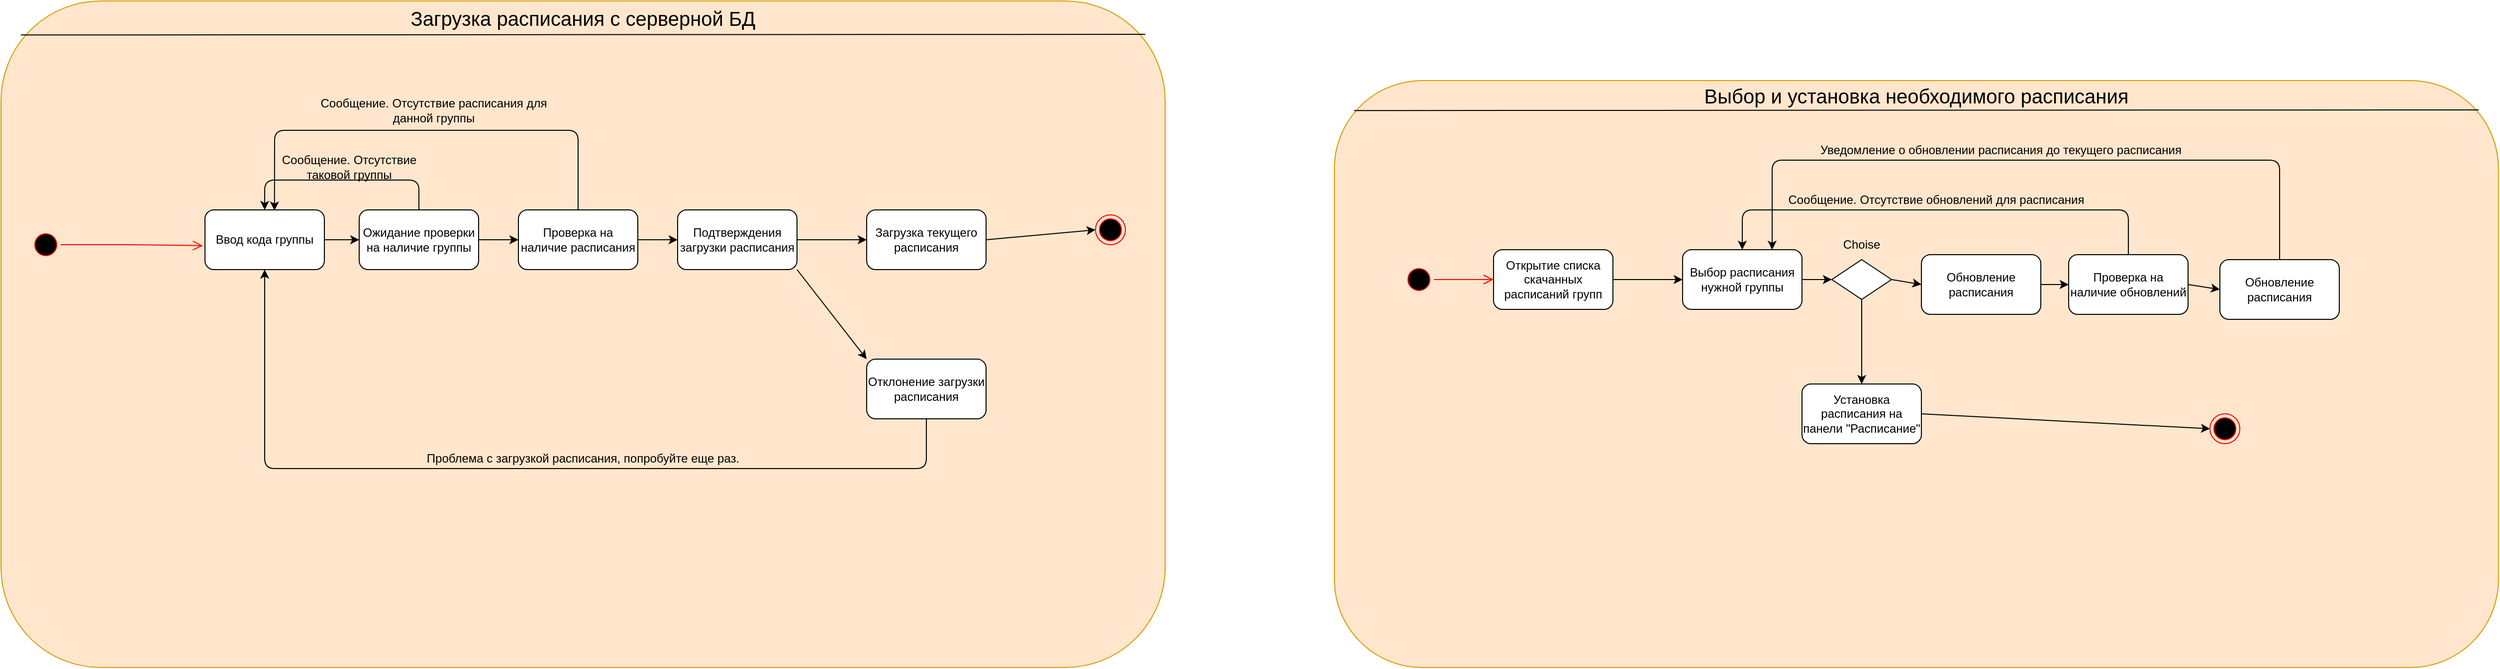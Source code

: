 <mxfile version="14.6.1" type="github">
  <diagram id="lJq0QXQkuV6c2PPlQ0H0" name="Page-1">
    <mxGraphModel dx="1730" dy="913" grid="1" gridSize="10" guides="1" tooltips="1" connect="1" arrows="1" fold="1" page="1" pageScale="1" pageWidth="1169" pageHeight="1654" math="0" shadow="0">
      <root>
        <mxCell id="0" />
        <mxCell id="1" parent="0" />
        <mxCell id="h9YeNLpK3dvK2HK4D-NS-40" value="" style="group" vertex="1" connectable="0" parent="1">
          <mxGeometry x="260" y="530" width="1170" height="670" as="geometry" />
        </mxCell>
        <mxCell id="h9YeNLpK3dvK2HK4D-NS-12" value="" style="group" vertex="1" connectable="0" parent="h9YeNLpK3dvK2HK4D-NS-40">
          <mxGeometry width="1170" height="670" as="geometry" />
        </mxCell>
        <mxCell id="33vNv-W3eEc7iZOF4a62-7" value="" style="rounded=1;whiteSpace=wrap;html=1;fillColor=#ffe6cc;strokeColor=#d79b00;" parent="h9YeNLpK3dvK2HK4D-NS-12" vertex="1">
          <mxGeometry width="1170" height="670" as="geometry" />
        </mxCell>
        <mxCell id="h9YeNLpK3dvK2HK4D-NS-10" value="" style="endArrow=none;html=1;exitX=0.017;exitY=0.051;exitDx=0;exitDy=0;exitPerimeter=0;entryX=0.983;entryY=0.05;entryDx=0;entryDy=0;entryPerimeter=0;" edge="1" parent="h9YeNLpK3dvK2HK4D-NS-12" source="33vNv-W3eEc7iZOF4a62-7" target="33vNv-W3eEc7iZOF4a62-7">
          <mxGeometry width="50" height="50" relative="1" as="geometry">
            <mxPoint x="480" y="158.983" as="sourcePoint" />
            <mxPoint x="530" y="102.203" as="targetPoint" />
          </mxGeometry>
        </mxCell>
        <mxCell id="h9YeNLpK3dvK2HK4D-NS-38" value="Сообщение. Отсутствие таковой группы" style="text;html=1;strokeColor=none;fillColor=none;align=center;verticalAlign=middle;whiteSpace=wrap;rounded=0;" vertex="1" parent="h9YeNLpK3dvK2HK4D-NS-12">
          <mxGeometry x="280" y="150.002" width="140" height="34.068" as="geometry" />
        </mxCell>
        <mxCell id="h9YeNLpK3dvK2HK4D-NS-41" value="Сообщение. Отсутствие расписания для данной группы" style="text;html=1;strokeColor=none;fillColor=none;align=center;verticalAlign=middle;whiteSpace=wrap;rounded=0;" vertex="1" parent="h9YeNLpK3dvK2HK4D-NS-12">
          <mxGeometry x="300" y="100" width="270" height="20" as="geometry" />
        </mxCell>
        <mxCell id="h9YeNLpK3dvK2HK4D-NS-42" value="Проблема с загрузкой расписания, попробуйте еще раз." style="text;html=1;strokeColor=none;fillColor=none;align=center;verticalAlign=middle;whiteSpace=wrap;rounded=0;" vertex="1" parent="h9YeNLpK3dvK2HK4D-NS-12">
          <mxGeometry x="370" y="450" width="430" height="20" as="geometry" />
        </mxCell>
        <mxCell id="h9YeNLpK3dvK2HK4D-NS-11" value="&lt;font style=&quot;font-size: 20px&quot;&gt;Загрузка расписания с серверной БД&lt;/font&gt;" style="text;html=1;strokeColor=none;fillColor=none;align=center;verticalAlign=middle;whiteSpace=wrap;rounded=0;" vertex="1" parent="h9YeNLpK3dvK2HK4D-NS-40">
          <mxGeometry x="165" width="840" height="34.068" as="geometry" />
        </mxCell>
        <mxCell id="33vNv-W3eEc7iZOF4a62-1" value="Проверка на наличие расписания" style="rounded=1;whiteSpace=wrap;html=1;" parent="1" vertex="1">
          <mxGeometry x="780" y="740" width="120" height="60" as="geometry" />
        </mxCell>
        <mxCell id="33vNv-W3eEc7iZOF4a62-2" value="Ожидание проверки на наличие группы" style="rounded=1;whiteSpace=wrap;html=1;" parent="1" vertex="1">
          <mxGeometry x="620" y="740" width="120" height="60" as="geometry" />
        </mxCell>
        <mxCell id="33vNv-W3eEc7iZOF4a62-3" value="Ввод кода группы" style="rounded=1;whiteSpace=wrap;html=1;" parent="1" vertex="1">
          <mxGeometry x="465" y="740" width="120" height="60" as="geometry" />
        </mxCell>
        <mxCell id="33vNv-W3eEc7iZOF4a62-4" value="" style="ellipse;html=1;shape=endState;fillColor=#000000;strokeColor=#ff0000;" parent="1" vertex="1">
          <mxGeometry x="1360" y="745" width="30" height="30" as="geometry" />
        </mxCell>
        <mxCell id="33vNv-W3eEc7iZOF4a62-5" value="" style="ellipse;html=1;shape=startState;fillColor=#000000;strokeColor=#ff0000;" parent="1" vertex="1">
          <mxGeometry x="290" y="760" width="30" height="30" as="geometry" />
        </mxCell>
        <mxCell id="33vNv-W3eEc7iZOF4a62-6" value="" style="edgeStyle=orthogonalEdgeStyle;html=1;verticalAlign=bottom;endArrow=open;endSize=8;strokeColor=#ff0000;exitX=1;exitY=0.5;exitDx=0;exitDy=0;entryX=-0.018;entryY=0.599;entryDx=0;entryDy=0;entryPerimeter=0;" parent="1" source="33vNv-W3eEc7iZOF4a62-5" target="33vNv-W3eEc7iZOF4a62-3" edge="1">
          <mxGeometry relative="1" as="geometry">
            <mxPoint x="600" y="500" as="targetPoint" />
            <Array as="points" />
          </mxGeometry>
        </mxCell>
        <mxCell id="33vNv-W3eEc7iZOF4a62-8" value="Отклонение загрузки расписания" style="rounded=1;whiteSpace=wrap;html=1;" parent="1" vertex="1">
          <mxGeometry x="1130" y="890" width="120" height="60" as="geometry" />
        </mxCell>
        <mxCell id="33vNv-W3eEc7iZOF4a62-9" value="Подтверждения загрузки расписания" style="rounded=1;whiteSpace=wrap;html=1;" parent="1" vertex="1">
          <mxGeometry x="940" y="740" width="120" height="60" as="geometry" />
        </mxCell>
        <mxCell id="33vNv-W3eEc7iZOF4a62-10" value="Загрузка текущего расписания" style="rounded=1;whiteSpace=wrap;html=1;" parent="1" vertex="1">
          <mxGeometry x="1130" y="740" width="120" height="60" as="geometry" />
        </mxCell>
        <mxCell id="h9YeNLpK3dvK2HK4D-NS-1" value="" style="endArrow=classic;html=1;exitX=1;exitY=0.5;exitDx=0;exitDy=0;entryX=0;entryY=0.5;entryDx=0;entryDy=0;" edge="1" parent="1" source="33vNv-W3eEc7iZOF4a62-3" target="33vNv-W3eEc7iZOF4a62-2">
          <mxGeometry width="50" height="50" relative="1" as="geometry">
            <mxPoint x="810" y="880" as="sourcePoint" />
            <mxPoint x="860" y="830" as="targetPoint" />
          </mxGeometry>
        </mxCell>
        <mxCell id="h9YeNLpK3dvK2HK4D-NS-2" value="" style="endArrow=classic;html=1;entryX=0;entryY=0.5;entryDx=0;entryDy=0;" edge="1" parent="1" target="33vNv-W3eEc7iZOF4a62-1">
          <mxGeometry width="50" height="50" relative="1" as="geometry">
            <mxPoint x="740" y="770" as="sourcePoint" />
            <mxPoint x="630" y="780" as="targetPoint" />
          </mxGeometry>
        </mxCell>
        <mxCell id="h9YeNLpK3dvK2HK4D-NS-3" value="" style="endArrow=classic;html=1;entryX=0;entryY=0.5;entryDx=0;entryDy=0;exitX=1;exitY=0.5;exitDx=0;exitDy=0;" edge="1" parent="1" source="33vNv-W3eEc7iZOF4a62-1" target="33vNv-W3eEc7iZOF4a62-9">
          <mxGeometry width="50" height="50" relative="1" as="geometry">
            <mxPoint x="750" y="780" as="sourcePoint" />
            <mxPoint x="790" y="780" as="targetPoint" />
          </mxGeometry>
        </mxCell>
        <mxCell id="h9YeNLpK3dvK2HK4D-NS-4" value="" style="endArrow=classic;html=1;entryX=0;entryY=0.5;entryDx=0;entryDy=0;exitX=1;exitY=0.5;exitDx=0;exitDy=0;" edge="1" parent="1" source="33vNv-W3eEc7iZOF4a62-9" target="33vNv-W3eEc7iZOF4a62-10">
          <mxGeometry width="50" height="50" relative="1" as="geometry">
            <mxPoint x="910" y="780" as="sourcePoint" />
            <mxPoint x="950" y="780" as="targetPoint" />
          </mxGeometry>
        </mxCell>
        <mxCell id="h9YeNLpK3dvK2HK4D-NS-5" value="" style="endArrow=classic;html=1;entryX=0;entryY=0;entryDx=0;entryDy=0;exitX=1;exitY=1;exitDx=0;exitDy=0;" edge="1" parent="1" source="33vNv-W3eEc7iZOF4a62-9" target="33vNv-W3eEc7iZOF4a62-8">
          <mxGeometry width="50" height="50" relative="1" as="geometry">
            <mxPoint x="1070" y="780" as="sourcePoint" />
            <mxPoint x="1140" y="780" as="targetPoint" />
          </mxGeometry>
        </mxCell>
        <mxCell id="h9YeNLpK3dvK2HK4D-NS-6" value="" style="endArrow=classic;html=1;exitX=0.5;exitY=1;exitDx=0;exitDy=0;entryX=0.5;entryY=1;entryDx=0;entryDy=0;" edge="1" parent="1" source="33vNv-W3eEc7iZOF4a62-8" target="33vNv-W3eEc7iZOF4a62-3">
          <mxGeometry width="50" height="50" relative="1" as="geometry">
            <mxPoint x="1070" y="810" as="sourcePoint" />
            <mxPoint x="1190" y="1230.8" as="targetPoint" />
            <Array as="points">
              <mxPoint x="1190" y="1000" />
              <mxPoint x="525" y="1000" />
            </Array>
          </mxGeometry>
        </mxCell>
        <mxCell id="h9YeNLpK3dvK2HK4D-NS-7" value="" style="endArrow=classic;html=1;exitX=0.5;exitY=0;exitDx=0;exitDy=0;entryX=0.5;entryY=0;entryDx=0;entryDy=0;" edge="1" parent="1" source="33vNv-W3eEc7iZOF4a62-2" target="33vNv-W3eEc7iZOF4a62-3">
          <mxGeometry width="50" height="50" relative="1" as="geometry">
            <mxPoint x="1200" y="960" as="sourcePoint" />
            <mxPoint x="535" y="810" as="targetPoint" />
            <Array as="points">
              <mxPoint x="680" y="710" />
              <mxPoint x="525" y="710" />
            </Array>
          </mxGeometry>
        </mxCell>
        <mxCell id="h9YeNLpK3dvK2HK4D-NS-8" value="" style="endArrow=classic;html=1;exitX=0.5;exitY=0;exitDx=0;exitDy=0;entryX=0.582;entryY=0.01;entryDx=0;entryDy=0;entryPerimeter=0;" edge="1" parent="1" source="33vNv-W3eEc7iZOF4a62-1" target="33vNv-W3eEc7iZOF4a62-3">
          <mxGeometry width="50" height="50" relative="1" as="geometry">
            <mxPoint x="690" y="750" as="sourcePoint" />
            <mxPoint x="535" y="750" as="targetPoint" />
            <Array as="points">
              <mxPoint x="840" y="660" />
              <mxPoint x="535" y="660" />
            </Array>
          </mxGeometry>
        </mxCell>
        <mxCell id="h9YeNLpK3dvK2HK4D-NS-9" value="" style="endArrow=classic;html=1;entryX=0;entryY=0.5;entryDx=0;entryDy=0;exitX=1;exitY=0.5;exitDx=0;exitDy=0;" edge="1" parent="1" source="33vNv-W3eEc7iZOF4a62-10" target="33vNv-W3eEc7iZOF4a62-4">
          <mxGeometry width="50" height="50" relative="1" as="geometry">
            <mxPoint x="1040" y="850" as="sourcePoint" />
            <mxPoint x="1090" y="800" as="targetPoint" />
          </mxGeometry>
        </mxCell>
        <mxCell id="h9YeNLpK3dvK2HK4D-NS-13" value="" style="group" vertex="1" connectable="0" parent="1">
          <mxGeometry x="1600" y="610" width="1170" height="590" as="geometry" />
        </mxCell>
        <mxCell id="h9YeNLpK3dvK2HK4D-NS-14" value="" style="rounded=1;whiteSpace=wrap;html=1;fillColor=#ffe6cc;strokeColor=#d79b00;" vertex="1" parent="h9YeNLpK3dvK2HK4D-NS-13">
          <mxGeometry width="1170" height="590" as="geometry" />
        </mxCell>
        <mxCell id="h9YeNLpK3dvK2HK4D-NS-15" value="" style="endArrow=none;html=1;exitX=0.017;exitY=0.051;exitDx=0;exitDy=0;exitPerimeter=0;entryX=0.983;entryY=0.05;entryDx=0;entryDy=0;entryPerimeter=0;" edge="1" parent="h9YeNLpK3dvK2HK4D-NS-13" source="h9YeNLpK3dvK2HK4D-NS-14" target="h9YeNLpK3dvK2HK4D-NS-14">
          <mxGeometry width="50" height="50" relative="1" as="geometry">
            <mxPoint x="480" y="140" as="sourcePoint" />
            <mxPoint x="530" y="90" as="targetPoint" />
          </mxGeometry>
        </mxCell>
        <mxCell id="h9YeNLpK3dvK2HK4D-NS-16" value="" style="ellipse;html=1;shape=startState;fillColor=#000000;strokeColor=#ff0000;" vertex="1" parent="h9YeNLpK3dvK2HK4D-NS-13">
          <mxGeometry x="70" y="185" width="30" height="30" as="geometry" />
        </mxCell>
        <mxCell id="h9YeNLpK3dvK2HK4D-NS-17" value="" style="edgeStyle=orthogonalEdgeStyle;html=1;verticalAlign=bottom;endArrow=open;endSize=8;strokeColor=#ff0000;exitX=1;exitY=0.5;exitDx=0;exitDy=0;entryX=0;entryY=0.5;entryDx=0;entryDy=0;" edge="1" source="h9YeNLpK3dvK2HK4D-NS-16" parent="h9YeNLpK3dvK2HK4D-NS-13" target="h9YeNLpK3dvK2HK4D-NS-19">
          <mxGeometry relative="1" as="geometry">
            <mxPoint x="125" y="260" as="targetPoint" />
          </mxGeometry>
        </mxCell>
        <mxCell id="h9YeNLpK3dvK2HK4D-NS-18" value="" style="ellipse;html=1;shape=endState;fillColor=#000000;strokeColor=#ff0000;" vertex="1" parent="h9YeNLpK3dvK2HK4D-NS-13">
          <mxGeometry x="880" y="335" width="30" height="30" as="geometry" />
        </mxCell>
        <mxCell id="h9YeNLpK3dvK2HK4D-NS-19" value="Открытие списка скачанных расписаний групп" style="rounded=1;whiteSpace=wrap;html=1;" vertex="1" parent="h9YeNLpK3dvK2HK4D-NS-13">
          <mxGeometry x="160" y="170" width="120" height="60" as="geometry" />
        </mxCell>
        <mxCell id="h9YeNLpK3dvK2HK4D-NS-20" value="Установка расписания на панели &quot;Расписание&quot;" style="rounded=1;whiteSpace=wrap;html=1;" vertex="1" parent="h9YeNLpK3dvK2HK4D-NS-13">
          <mxGeometry x="470" y="305" width="120" height="60" as="geometry" />
        </mxCell>
        <mxCell id="h9YeNLpK3dvK2HK4D-NS-21" value="Выбор расписания нужной группы" style="rounded=1;whiteSpace=wrap;html=1;" vertex="1" parent="h9YeNLpK3dvK2HK4D-NS-13">
          <mxGeometry x="350" y="170" width="120" height="60" as="geometry" />
        </mxCell>
        <mxCell id="h9YeNLpK3dvK2HK4D-NS-22" value="Обновление расписания" style="rounded=1;whiteSpace=wrap;html=1;" vertex="1" parent="h9YeNLpK3dvK2HK4D-NS-13">
          <mxGeometry x="590" y="175" width="120" height="60" as="geometry" />
        </mxCell>
        <mxCell id="h9YeNLpK3dvK2HK4D-NS-23" value="Проверка на наличие обновлений" style="rounded=1;whiteSpace=wrap;html=1;" vertex="1" parent="h9YeNLpK3dvK2HK4D-NS-13">
          <mxGeometry x="738" y="175" width="120" height="60" as="geometry" />
        </mxCell>
        <mxCell id="h9YeNLpK3dvK2HK4D-NS-24" value="Обновление расписания" style="rounded=1;whiteSpace=wrap;html=1;" vertex="1" parent="h9YeNLpK3dvK2HK4D-NS-13">
          <mxGeometry x="890" y="180" width="120" height="60" as="geometry" />
        </mxCell>
        <mxCell id="h9YeNLpK3dvK2HK4D-NS-25" value="" style="rhombus;whiteSpace=wrap;html=1;" vertex="1" parent="h9YeNLpK3dvK2HK4D-NS-13">
          <mxGeometry x="500" y="180" width="60" height="40" as="geometry" />
        </mxCell>
        <mxCell id="h9YeNLpK3dvK2HK4D-NS-27" value="" style="endArrow=classic;html=1;exitX=1;exitY=0.5;exitDx=0;exitDy=0;entryX=0;entryY=0.5;entryDx=0;entryDy=0;" edge="1" parent="h9YeNLpK3dvK2HK4D-NS-13" source="h9YeNLpK3dvK2HK4D-NS-19" target="h9YeNLpK3dvK2HK4D-NS-21">
          <mxGeometry width="50" height="50" relative="1" as="geometry">
            <mxPoint x="480" y="340" as="sourcePoint" />
            <mxPoint x="530" y="290" as="targetPoint" />
          </mxGeometry>
        </mxCell>
        <mxCell id="h9YeNLpK3dvK2HK4D-NS-28" value="" style="endArrow=classic;html=1;exitX=1;exitY=0.5;exitDx=0;exitDy=0;entryX=0;entryY=0.5;entryDx=0;entryDy=0;" edge="1" parent="h9YeNLpK3dvK2HK4D-NS-13" source="h9YeNLpK3dvK2HK4D-NS-21" target="h9YeNLpK3dvK2HK4D-NS-25">
          <mxGeometry width="50" height="50" relative="1" as="geometry">
            <mxPoint x="480" y="340" as="sourcePoint" />
            <mxPoint x="530" y="290" as="targetPoint" />
          </mxGeometry>
        </mxCell>
        <mxCell id="h9YeNLpK3dvK2HK4D-NS-30" value="" style="endArrow=classic;html=1;exitX=0.5;exitY=1;exitDx=0;exitDy=0;entryX=0.5;entryY=0;entryDx=0;entryDy=0;" edge="1" parent="h9YeNLpK3dvK2HK4D-NS-13" source="h9YeNLpK3dvK2HK4D-NS-25" target="h9YeNLpK3dvK2HK4D-NS-20">
          <mxGeometry width="50" height="50" relative="1" as="geometry">
            <mxPoint x="590" y="380" as="sourcePoint" />
            <mxPoint x="640" y="330" as="targetPoint" />
          </mxGeometry>
        </mxCell>
        <mxCell id="h9YeNLpK3dvK2HK4D-NS-31" value="" style="endArrow=classic;html=1;exitX=1;exitY=0.5;exitDx=0;exitDy=0;entryX=0;entryY=0.5;entryDx=0;entryDy=0;" edge="1" parent="h9YeNLpK3dvK2HK4D-NS-13" source="h9YeNLpK3dvK2HK4D-NS-20" target="h9YeNLpK3dvK2HK4D-NS-18">
          <mxGeometry width="50" height="50" relative="1" as="geometry">
            <mxPoint x="640" y="540" as="sourcePoint" />
            <mxPoint x="690" y="490" as="targetPoint" />
          </mxGeometry>
        </mxCell>
        <mxCell id="h9YeNLpK3dvK2HK4D-NS-32" value="" style="endArrow=classic;html=1;exitX=1;exitY=0.5;exitDx=0;exitDy=0;entryX=0;entryY=0.5;entryDx=0;entryDy=0;" edge="1" parent="h9YeNLpK3dvK2HK4D-NS-13" source="h9YeNLpK3dvK2HK4D-NS-25" target="h9YeNLpK3dvK2HK4D-NS-22">
          <mxGeometry width="50" height="50" relative="1" as="geometry">
            <mxPoint x="610" y="200" as="sourcePoint" />
            <mxPoint x="660" y="150" as="targetPoint" />
          </mxGeometry>
        </mxCell>
        <mxCell id="h9YeNLpK3dvK2HK4D-NS-33" value="" style="endArrow=classic;html=1;exitX=1;exitY=0.5;exitDx=0;exitDy=0;entryX=0;entryY=0.5;entryDx=0;entryDy=0;" edge="1" parent="h9YeNLpK3dvK2HK4D-NS-13" source="h9YeNLpK3dvK2HK4D-NS-22" target="h9YeNLpK3dvK2HK4D-NS-23">
          <mxGeometry width="50" height="50" relative="1" as="geometry">
            <mxPoint x="730" y="230" as="sourcePoint" />
            <mxPoint x="780" y="180" as="targetPoint" />
          </mxGeometry>
        </mxCell>
        <mxCell id="h9YeNLpK3dvK2HK4D-NS-34" value="" style="endArrow=classic;html=1;exitX=1;exitY=0.5;exitDx=0;exitDy=0;entryX=0;entryY=0.5;entryDx=0;entryDy=0;" edge="1" parent="h9YeNLpK3dvK2HK4D-NS-13" source="h9YeNLpK3dvK2HK4D-NS-23" target="h9YeNLpK3dvK2HK4D-NS-24">
          <mxGeometry width="50" height="50" relative="1" as="geometry">
            <mxPoint x="940" y="300" as="sourcePoint" />
            <mxPoint x="990" y="250" as="targetPoint" />
          </mxGeometry>
        </mxCell>
        <mxCell id="h9YeNLpK3dvK2HK4D-NS-35" value="" style="endArrow=classic;html=1;exitX=0.5;exitY=0;exitDx=0;exitDy=0;entryX=0.5;entryY=0;entryDx=0;entryDy=0;" edge="1" parent="h9YeNLpK3dvK2HK4D-NS-13" source="h9YeNLpK3dvK2HK4D-NS-23" target="h9YeNLpK3dvK2HK4D-NS-21">
          <mxGeometry width="50" height="50" relative="1" as="geometry">
            <mxPoint x="650" y="320" as="sourcePoint" />
            <mxPoint x="700" y="270" as="targetPoint" />
            <Array as="points">
              <mxPoint x="798" y="130" />
              <mxPoint x="410" y="130" />
            </Array>
          </mxGeometry>
        </mxCell>
        <mxCell id="h9YeNLpK3dvK2HK4D-NS-36" value="" style="endArrow=classic;html=1;exitX=0.5;exitY=0;exitDx=0;exitDy=0;entryX=0.75;entryY=0;entryDx=0;entryDy=0;" edge="1" parent="h9YeNLpK3dvK2HK4D-NS-13" source="h9YeNLpK3dvK2HK4D-NS-24" target="h9YeNLpK3dvK2HK4D-NS-21">
          <mxGeometry width="50" height="50" relative="1" as="geometry">
            <mxPoint x="650" y="320" as="sourcePoint" />
            <mxPoint x="700" y="270" as="targetPoint" />
            <Array as="points">
              <mxPoint x="950" y="80" />
              <mxPoint x="440" y="80" />
            </Array>
          </mxGeometry>
        </mxCell>
        <mxCell id="h9YeNLpK3dvK2HK4D-NS-37" value="&lt;font style=&quot;font-size: 20px&quot;&gt;Выбор и установка необходимого расписания&lt;/font&gt;" style="text;html=1;strokeColor=none;fillColor=none;align=center;verticalAlign=middle;whiteSpace=wrap;rounded=0;" vertex="1" parent="h9YeNLpK3dvK2HK4D-NS-13">
          <mxGeometry x="165" width="840" height="30" as="geometry" />
        </mxCell>
        <mxCell id="h9YeNLpK3dvK2HK4D-NS-43" value="Choise" style="text;html=1;strokeColor=none;fillColor=none;align=center;verticalAlign=middle;whiteSpace=wrap;rounded=0;" vertex="1" parent="h9YeNLpK3dvK2HK4D-NS-13">
          <mxGeometry x="510" y="155" width="40" height="20" as="geometry" />
        </mxCell>
        <mxCell id="h9YeNLpK3dvK2HK4D-NS-44" value="Сообщение. Отсутствие обновлений для расписания" style="text;html=1;strokeColor=none;fillColor=none;align=center;verticalAlign=middle;whiteSpace=wrap;rounded=0;" vertex="1" parent="h9YeNLpK3dvK2HK4D-NS-13">
          <mxGeometry x="450" y="110" width="310" height="20" as="geometry" />
        </mxCell>
        <mxCell id="h9YeNLpK3dvK2HK4D-NS-45" value="Уведомление о обновлении расписания до текущего расписания" style="text;html=1;strokeColor=none;fillColor=none;align=center;verticalAlign=middle;whiteSpace=wrap;rounded=0;" vertex="1" parent="h9YeNLpK3dvK2HK4D-NS-13">
          <mxGeometry x="460" y="60" width="420" height="20" as="geometry" />
        </mxCell>
      </root>
    </mxGraphModel>
  </diagram>
</mxfile>

